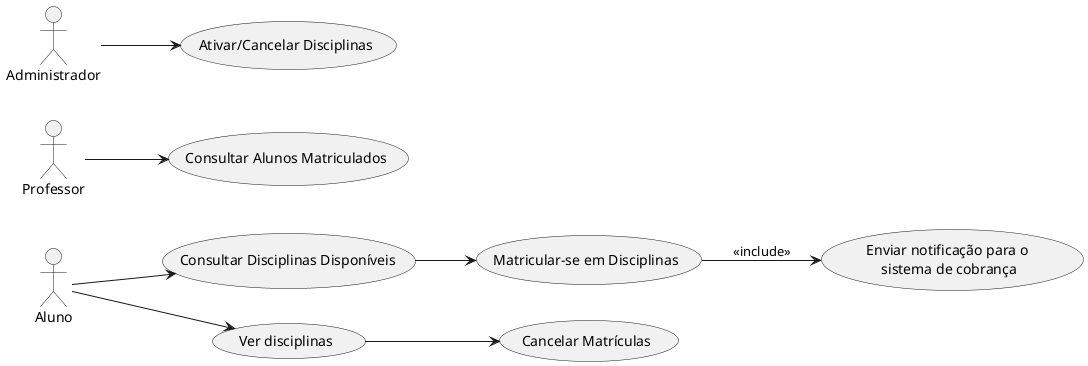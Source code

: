 @startuml SistemaDeMatriculas
left to right direction

actor Aluno
actor Professor
actor Administrador

usecase "Matricular-se em Disciplinas" as UC1
usecase "Cancelar Matrículas" as UC2
usecase "Consultar Disciplinas Disponíveis" as UC3
usecase "Consultar Alunos Matriculados" as UC4
usecase "Ativar/Cancelar Disciplinas" as UC5
usecase "Enviar notificação para o \nsistema de cobrança" as UC6
usecase "Ver disciplinas" as UC7

Aluno --> UC3
Aluno --> UC7

UC3 --> UC1
UC1 --> UC6 : <<include>>
UC7 --> UC2

Professor --> UC4

Administrador --> UC5

@enduml